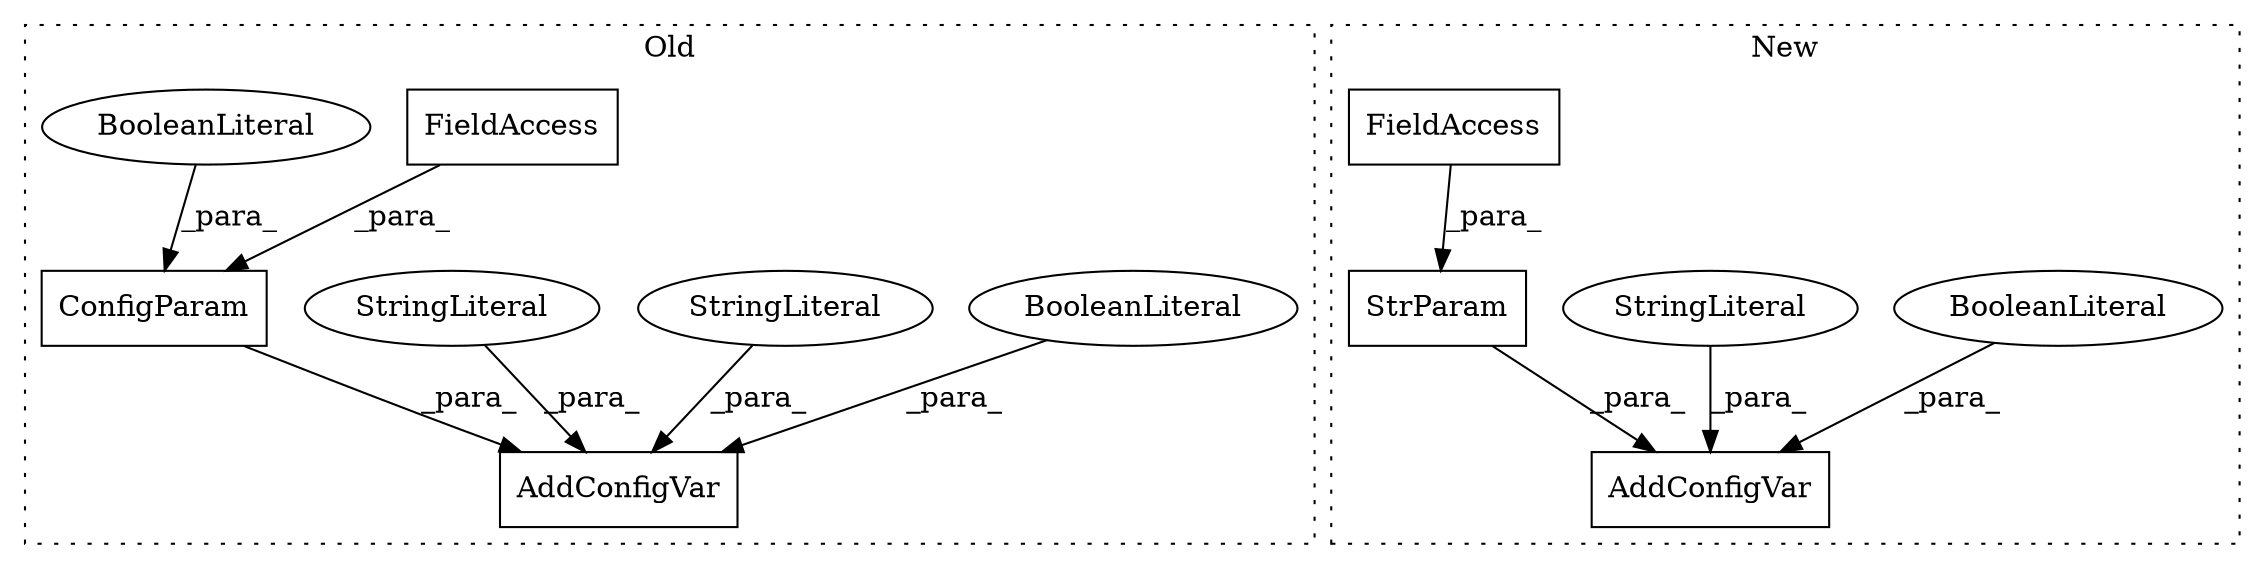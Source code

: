 digraph G {
subgraph cluster0 {
1 [label="AddConfigVar" a="32" s="9191,9320" l="13,1" shape="box"];
4 [label="BooleanLiteral" a="9" s="9315" l="5" shape="ellipse"];
5 [label="StringLiteral" a="45" s="9223" l="49" shape="ellipse"];
7 [label="StringLiteral" a="45" s="9204" l="18" shape="ellipse"];
9 [label="ConfigParam" a="32" s="9273,9313" l="12,1" shape="box"];
10 [label="FieldAccess" a="22" s="9294" l="19" shape="box"];
12 [label="BooleanLiteral" a="9" s="9288" l="5" shape="ellipse"];
label = "Old";
style="dotted";
}
subgraph cluster1 {
2 [label="AddConfigVar" a="32" s="9188,9289" l="13,1" shape="box"];
3 [label="BooleanLiteral" a="9" s="9284" l="5" shape="ellipse"];
6 [label="StringLiteral" a="45" s="9201" l="19" shape="ellipse"];
8 [label="StrParam" a="32" s="9253,9282" l="9,1" shape="box"];
11 [label="FieldAccess" a="22" s="9262" l="20" shape="box"];
label = "New";
style="dotted";
}
3 -> 2 [label="_para_"];
4 -> 1 [label="_para_"];
5 -> 1 [label="_para_"];
6 -> 2 [label="_para_"];
7 -> 1 [label="_para_"];
8 -> 2 [label="_para_"];
9 -> 1 [label="_para_"];
10 -> 9 [label="_para_"];
11 -> 8 [label="_para_"];
12 -> 9 [label="_para_"];
}